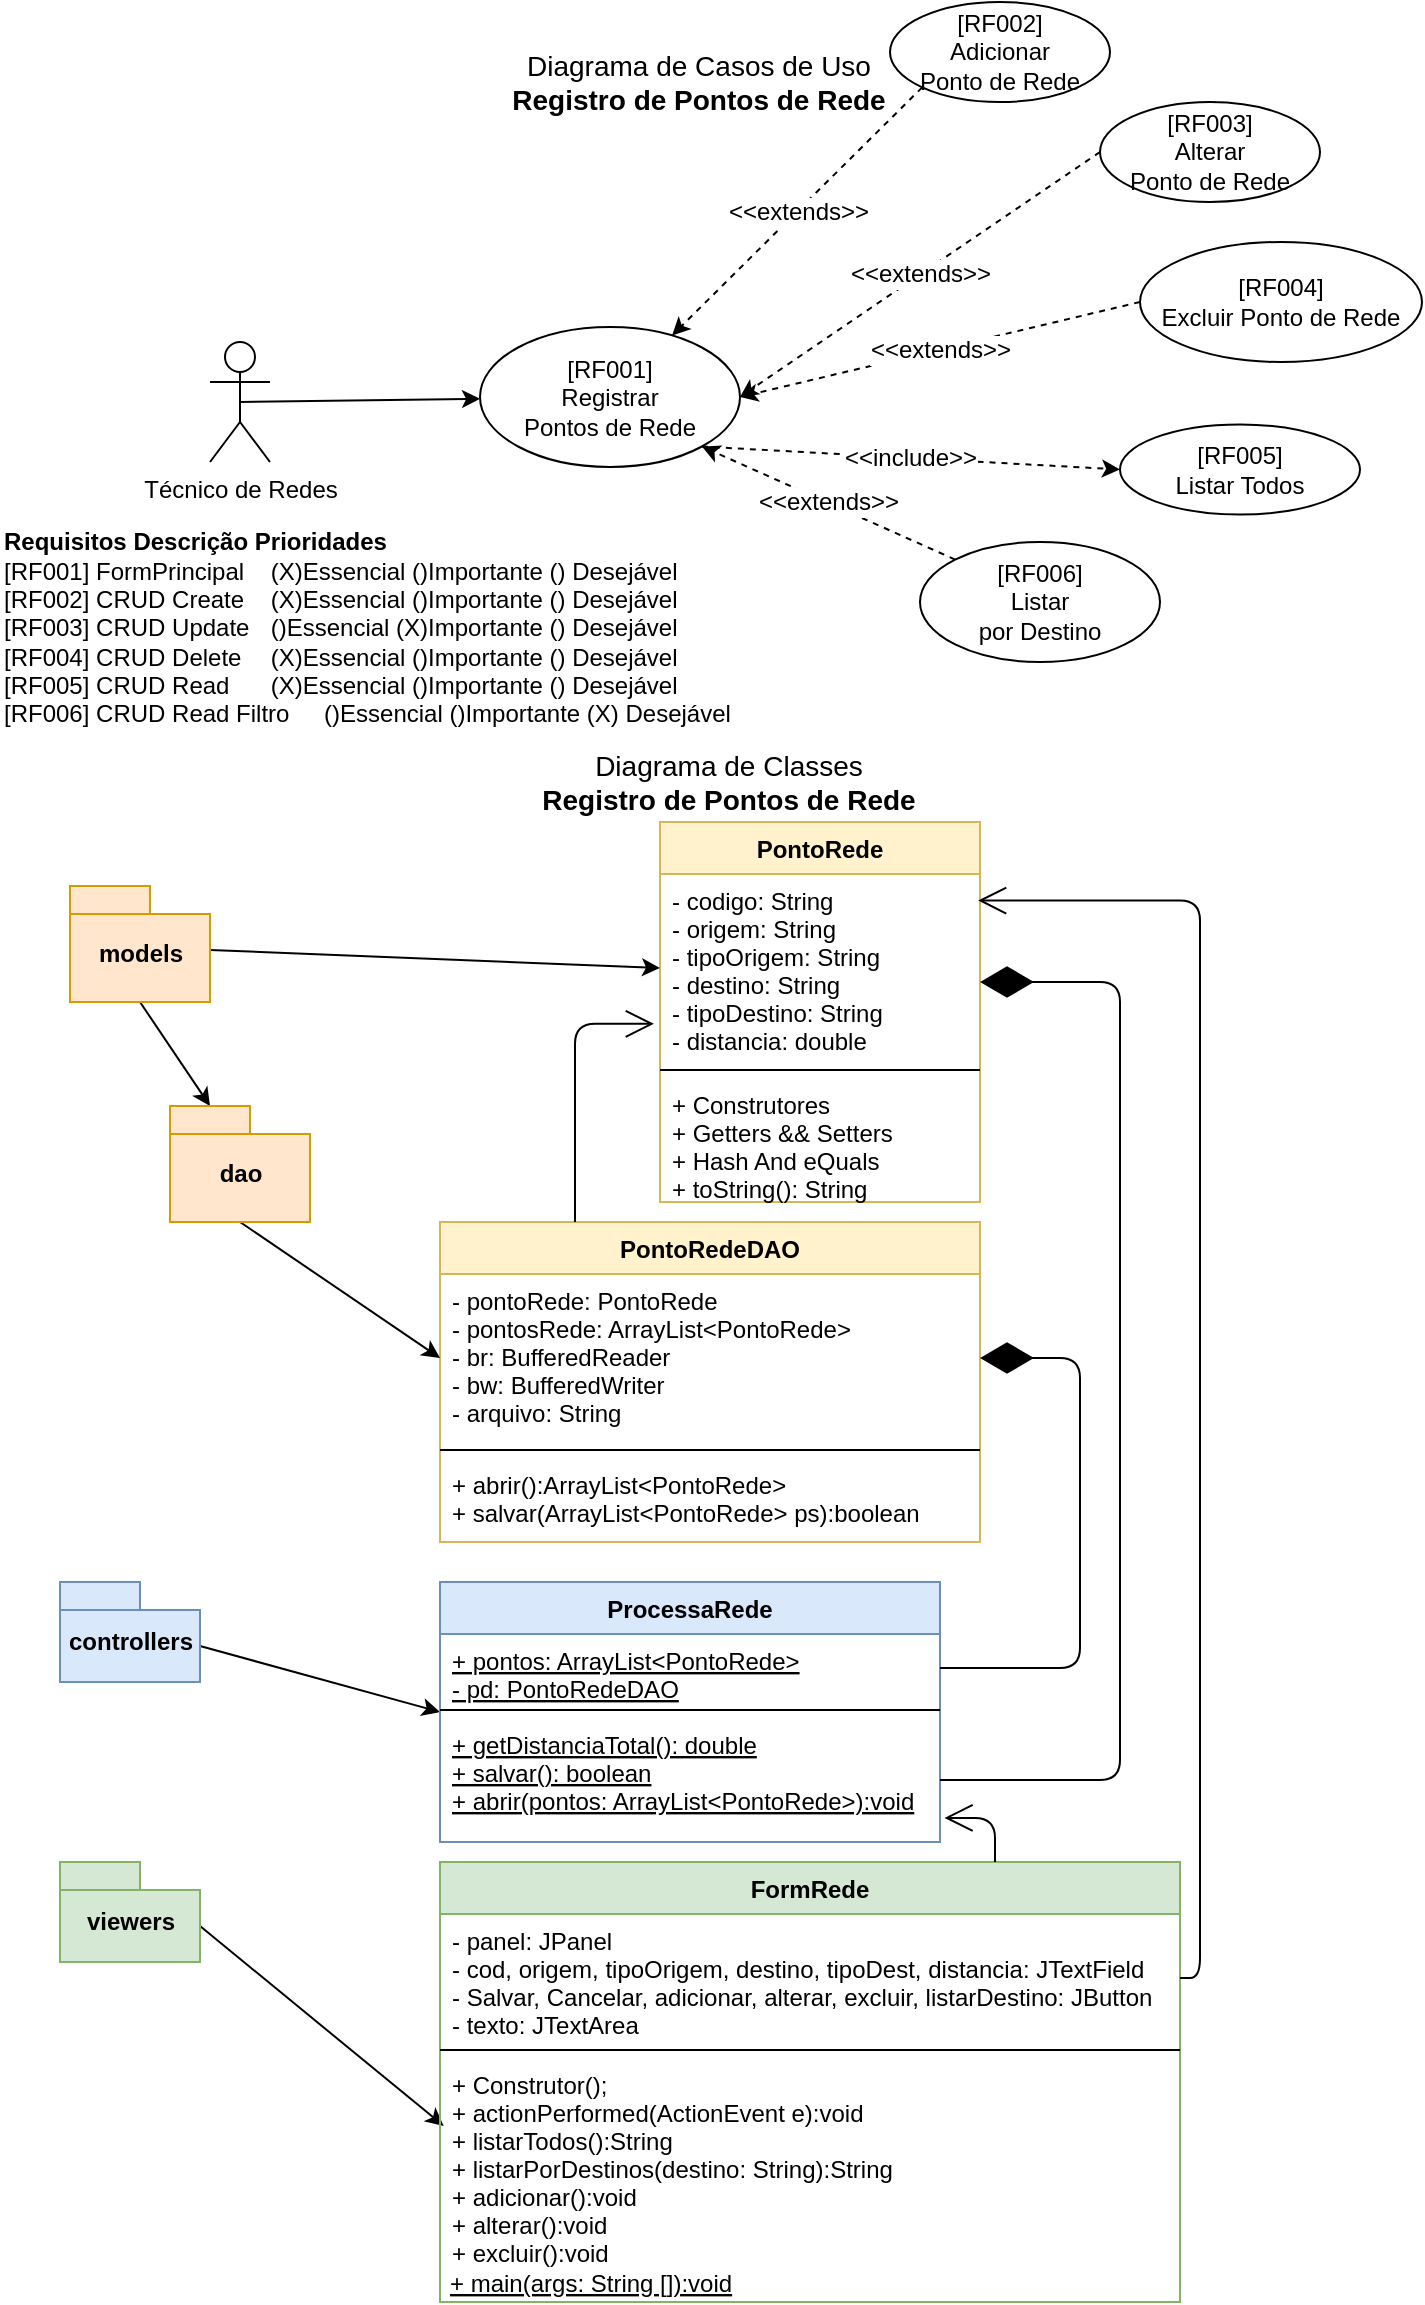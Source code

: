<mxfile version="14.8.0" type="device"><diagram id="KyCV-o7bKq5-lI7oOPkM" name="Page-1"><mxGraphModel dx="1102" dy="582" grid="1" gridSize="10" guides="1" tooltips="1" connect="1" arrows="1" fold="1" page="1" pageScale="1" pageWidth="827" pageHeight="1169" math="0" shadow="0"><root><mxCell id="0"/><mxCell id="1" parent="0"/><mxCell id="UZxMJ1Ae5GSh429aQFD_-1" value="Diagrama de Classes&lt;br style=&quot;font-size: 14px&quot;&gt;&lt;b style=&quot;font-size: 14px&quot;&gt;Registro de Pontos de Rede&lt;/b&gt;" style="text;html=1;strokeColor=none;fillColor=none;align=center;verticalAlign=middle;whiteSpace=wrap;rounded=0;fontSize=14;" parent="1" vertex="1"><mxGeometry x="349" y="430" width="191" height="20" as="geometry"/></mxCell><mxCell id="UZxMJ1Ae5GSh429aQFD_-2" value="PontoRede" style="swimlane;fontStyle=1;align=center;verticalAlign=top;childLayout=stackLayout;horizontal=1;startSize=26;horizontalStack=0;resizeParent=1;resizeParentMax=0;resizeLast=0;collapsible=1;marginBottom=0;fillColor=#fff2cc;strokeColor=#d6b656;" parent="1" vertex="1"><mxGeometry x="410" y="460" width="160" height="190" as="geometry"/></mxCell><mxCell id="UZxMJ1Ae5GSh429aQFD_-3" value="- codigo: String&#10;- origem: String&#10;- tipoOrigem: String&#10;- destino: String&#10;- tipoDestino: String&#10;- distancia: double" style="text;strokeColor=none;fillColor=none;align=left;verticalAlign=top;spacingLeft=4;spacingRight=4;overflow=hidden;rotatable=0;points=[[0,0.5],[1,0.5]];portConstraint=eastwest;" parent="UZxMJ1Ae5GSh429aQFD_-2" vertex="1"><mxGeometry y="26" width="160" height="94" as="geometry"/></mxCell><mxCell id="UZxMJ1Ae5GSh429aQFD_-4" value="" style="line;strokeWidth=1;fillColor=none;align=left;verticalAlign=middle;spacingTop=-1;spacingLeft=3;spacingRight=3;rotatable=0;labelPosition=right;points=[];portConstraint=eastwest;" parent="UZxMJ1Ae5GSh429aQFD_-2" vertex="1"><mxGeometry y="120" width="160" height="8" as="geometry"/></mxCell><mxCell id="UZxMJ1Ae5GSh429aQFD_-5" value="+ Construtores&#10;+ Getters &amp;&amp; Setters&#10;+ Hash And eQuals&#10;+ toString(): String" style="text;strokeColor=none;fillColor=none;align=left;verticalAlign=top;spacingLeft=4;spacingRight=4;overflow=hidden;rotatable=0;points=[[0,0.5],[1,0.5]];portConstraint=eastwest;" parent="UZxMJ1Ae5GSh429aQFD_-2" vertex="1"><mxGeometry y="128" width="160" height="62" as="geometry"/></mxCell><mxCell id="UZxMJ1Ae5GSh429aQFD_-7" style="rounded=0;orthogonalLoop=1;jettySize=auto;html=1;exitX=0;exitY=0;exitDx=70;exitDy=32;exitPerimeter=0;entryX=0;entryY=0.5;entryDx=0;entryDy=0;" parent="1" source="UZxMJ1Ae5GSh429aQFD_-6" target="UZxMJ1Ae5GSh429aQFD_-3" edge="1"><mxGeometry relative="1" as="geometry"/></mxCell><mxCell id="d9KPO5esZqReKcdJR1ec-6" style="rounded=0;orthogonalLoop=1;jettySize=auto;html=1;exitX=0.5;exitY=1;exitDx=0;exitDy=0;exitPerimeter=0;entryX=0;entryY=0;entryDx=20;entryDy=0;entryPerimeter=0;" parent="1" source="UZxMJ1Ae5GSh429aQFD_-6" target="d9KPO5esZqReKcdJR1ec-5" edge="1"><mxGeometry relative="1" as="geometry"/></mxCell><mxCell id="UZxMJ1Ae5GSh429aQFD_-6" value="models" style="shape=folder;fontStyle=1;spacingTop=10;tabWidth=40;tabHeight=14;tabPosition=left;html=1;fillColor=#ffe6cc;strokeColor=#d79b00;" parent="1" vertex="1"><mxGeometry x="115" y="492" width="70" height="58" as="geometry"/></mxCell><mxCell id="d9KPO5esZqReKcdJR1ec-13" style="rounded=0;orthogonalLoop=1;jettySize=auto;html=1;exitX=0;exitY=0;exitDx=70;exitDy=32;exitPerimeter=0;entryX=0;entryY=0.5;entryDx=0;entryDy=0;" parent="1" source="UZxMJ1Ae5GSh429aQFD_-18" target="d9KPO5esZqReKcdJR1ec-9" edge="1"><mxGeometry relative="1" as="geometry"/></mxCell><mxCell id="UZxMJ1Ae5GSh429aQFD_-18" value="controllers" style="shape=folder;fontStyle=1;spacingTop=10;tabWidth=40;tabHeight=14;tabPosition=left;html=1;fillColor=#dae8fc;strokeColor=#6c8ebf;" parent="1" vertex="1"><mxGeometry x="110" y="840" width="70" height="50" as="geometry"/></mxCell><mxCell id="d9KPO5esZqReKcdJR1ec-25" style="rounded=0;orthogonalLoop=1;jettySize=auto;html=1;exitX=0;exitY=0;exitDx=70;exitDy=32;exitPerimeter=0;entryX=0.005;entryY=0.333;entryDx=0;entryDy=0;entryPerimeter=0;" parent="1" source="UZxMJ1Ae5GSh429aQFD_-26" target="d9KPO5esZqReKcdJR1ec-17" edge="1"><mxGeometry relative="1" as="geometry"/></mxCell><mxCell id="UZxMJ1Ae5GSh429aQFD_-26" value="viewers" style="shape=folder;fontStyle=1;spacingTop=10;tabWidth=40;tabHeight=14;tabPosition=left;html=1;fillColor=#d5e8d4;strokeColor=#82b366;" parent="1" vertex="1"><mxGeometry x="110" y="980" width="70" height="50" as="geometry"/></mxCell><mxCell id="UZxMJ1Ae5GSh429aQFD_-30" value="Diagrama de Casos de Uso&lt;br style=&quot;font-size: 14px&quot;&gt;&lt;b style=&quot;font-size: 14px&quot;&gt;Registro de Pontos de Rede&lt;/b&gt;" style="text;html=1;strokeColor=none;fillColor=none;align=center;verticalAlign=middle;whiteSpace=wrap;rounded=0;fontSize=14;" parent="1" vertex="1"><mxGeometry x="334" y="70" width="191" height="40" as="geometry"/></mxCell><mxCell id="UZxMJ1Ae5GSh429aQFD_-38" style="edgeStyle=none;rounded=0;orthogonalLoop=1;jettySize=auto;html=1;exitX=0.5;exitY=0.5;exitDx=0;exitDy=0;exitPerimeter=0;fontSize=12;" parent="1" source="UZxMJ1Ae5GSh429aQFD_-31" target="Yi0qUuuoa9lXf_7Ei-fq-1" edge="1"><mxGeometry relative="1" as="geometry"><mxPoint x="309" y="250" as="targetPoint"/></mxGeometry></mxCell><mxCell id="UZxMJ1Ae5GSh429aQFD_-31" value="Técnico de Redes" style="shape=umlActor;verticalLabelPosition=bottom;verticalAlign=top;html=1;fontSize=12;" parent="1" vertex="1"><mxGeometry x="185" y="220" width="30" height="60" as="geometry"/></mxCell><mxCell id="Yi0qUuuoa9lXf_7Ei-fq-1" value="[RF001]&lt;br&gt;Registrar&lt;br&gt;Pontos de Rede" style="ellipse;whiteSpace=wrap;html=1;fontSize=12;align=center;" parent="1" vertex="1"><mxGeometry x="320" y="212.5" width="130" height="70" as="geometry"/></mxCell><mxCell id="Yi0qUuuoa9lXf_7Ei-fq-2" value="[RF002]&lt;br&gt;Adicionar&lt;br&gt;Ponto de Rede" style="ellipse;whiteSpace=wrap;html=1;fontSize=12;align=center;" parent="1" vertex="1"><mxGeometry x="525" y="50" width="110" height="50" as="geometry"/></mxCell><mxCell id="Yi0qUuuoa9lXf_7Ei-fq-3" value="[RF004]&lt;br&gt;Excluir Ponto de Rede" style="ellipse;whiteSpace=wrap;html=1;fontSize=12;align=center;" parent="1" vertex="1"><mxGeometry x="650" y="170" width="141" height="60" as="geometry"/></mxCell><mxCell id="Yi0qUuuoa9lXf_7Ei-fq-4" value="[RF003]&lt;br&gt;Alterar &lt;br&gt;Ponto de Rede" style="ellipse;whiteSpace=wrap;html=1;fontSize=12;align=center;" parent="1" vertex="1"><mxGeometry x="630" y="100" width="110" height="50" as="geometry"/></mxCell><mxCell id="Yi0qUuuoa9lXf_7Ei-fq-5" value="&amp;lt;&amp;lt;extends&amp;gt;&amp;gt;" style="edgeStyle=none;rounded=0;orthogonalLoop=1;jettySize=auto;html=1;exitX=0;exitY=0.5;exitDx=0;exitDy=0;dashed=1;fontSize=12;entryX=1;entryY=0.5;entryDx=0;entryDy=0;" parent="1" source="Yi0qUuuoa9lXf_7Ei-fq-4" target="Yi0qUuuoa9lXf_7Ei-fq-1" edge="1"><mxGeometry relative="1" as="geometry"><mxPoint x="468" y="160" as="targetPoint"/></mxGeometry></mxCell><mxCell id="Yi0qUuuoa9lXf_7Ei-fq-6" value="[RF005]&lt;br&gt;Listar Todos" style="ellipse;whiteSpace=wrap;html=1;fontSize=12;align=center;" parent="1" vertex="1"><mxGeometry x="640" y="261.25" width="120" height="45" as="geometry"/></mxCell><mxCell id="Yi0qUuuoa9lXf_7Ei-fq-7" value="[RF006]&lt;br&gt;Listar&lt;br&gt;por Destino" style="ellipse;whiteSpace=wrap;html=1;fontSize=12;align=center;" parent="1" vertex="1"><mxGeometry x="540" y="320" width="120" height="60" as="geometry"/></mxCell><mxCell id="Yi0qUuuoa9lXf_7Ei-fq-8" value="&amp;lt;&amp;lt;extends&amp;gt;&amp;gt;" style="edgeStyle=none;rounded=0;orthogonalLoop=1;jettySize=auto;html=1;exitX=0;exitY=1;exitDx=0;exitDy=0;dashed=1;fontSize=12;" parent="1" source="Yi0qUuuoa9lXf_7Ei-fq-2" target="Yi0qUuuoa9lXf_7Ei-fq-1" edge="1"><mxGeometry relative="1" as="geometry"><mxPoint x="627.1" y="256.77" as="sourcePoint"/><mxPoint x="452.02" y="190.03" as="targetPoint"/></mxGeometry></mxCell><mxCell id="Yi0qUuuoa9lXf_7Ei-fq-10" value="&amp;lt;&amp;lt;extends&amp;gt;&amp;gt;" style="edgeStyle=none;rounded=0;orthogonalLoop=1;jettySize=auto;html=1;exitX=0;exitY=0.5;exitDx=0;exitDy=0;dashed=1;fontSize=12;entryX=1;entryY=0.5;entryDx=0;entryDy=0;" parent="1" source="Yi0qUuuoa9lXf_7Ei-fq-3" target="Yi0qUuuoa9lXf_7Ei-fq-1" edge="1"><mxGeometry relative="1" as="geometry"><mxPoint x="468" y="160" as="targetPoint"/></mxGeometry></mxCell><mxCell id="Yi0qUuuoa9lXf_7Ei-fq-11" value="&amp;lt;&amp;lt;include&amp;gt;&amp;gt;" style="edgeStyle=none;rounded=0;orthogonalLoop=1;jettySize=auto;html=1;exitX=1;exitY=1;exitDx=0;exitDy=0;entryX=0;entryY=0.5;entryDx=0;entryDy=0;fontSize=12;dashed=1;" parent="1" source="Yi0qUuuoa9lXf_7Ei-fq-1" target="Yi0qUuuoa9lXf_7Ei-fq-6" edge="1"><mxGeometry relative="1" as="geometry"/></mxCell><mxCell id="Yi0qUuuoa9lXf_7Ei-fq-12" value="&amp;lt;&amp;lt;extends&amp;gt;&amp;gt;" style="edgeStyle=none;rounded=0;orthogonalLoop=1;jettySize=auto;html=1;exitX=0;exitY=0;exitDx=0;exitDy=0;dashed=1;fontSize=12;entryX=1;entryY=1;entryDx=0;entryDy=0;" parent="1" source="Yi0qUuuoa9lXf_7Ei-fq-7" target="Yi0qUuuoa9lXf_7Ei-fq-1" edge="1"><mxGeometry relative="1" as="geometry"><mxPoint x="468" y="160" as="targetPoint"/></mxGeometry></mxCell><mxCell id="Yi0qUuuoa9lXf_7Ei-fq-13" value="&lt;b&gt;Requisitos&lt;span&gt;&#9;&lt;/span&gt;Descrição&lt;span&gt;&#9;&lt;/span&gt;Prioridades&lt;/b&gt;&lt;br&gt;[RF001]&lt;span&gt;&#9;&lt;/span&gt;FormPrincipal&lt;span style=&quot;white-space: pre&quot;&gt;&#9;&lt;/span&gt;(X)Essencial ()Importante () Desejável&lt;br&gt;&lt;span&gt;[RF002]&lt;span&gt;&#9;&lt;/span&gt;CRUD Create&lt;span style=&quot;white-space: pre&quot;&gt;&#9;&lt;/span&gt;&lt;/span&gt;&lt;span&gt;(X)Essencial ()Importante () Desejável&lt;/span&gt;&lt;br&gt;&lt;div&gt;&lt;span&gt;[RF003]&lt;span&gt;&#9;&lt;/span&gt;CRUD Update&lt;span style=&quot;white-space: pre&quot;&gt;&#9;&lt;/span&gt;&lt;/span&gt;&lt;span&gt;()Essencial (X)Importante () Desejável&lt;/span&gt;&lt;/div&gt;[RF004]&lt;span&gt;&#9;&lt;/span&gt;CRUD Delete&lt;span style=&quot;white-space: pre&quot;&gt;&#9;&lt;/span&gt;(X)Essencial ()Importante () Desejável&lt;br&gt;[RF005]&lt;span&gt;&#9;&lt;/span&gt;CRUD Read&lt;span style=&quot;white-space: pre&quot;&gt;&#9;&lt;/span&gt;(X)Essencial ()Importante () Desejável&lt;br&gt;[RF006]&lt;span&gt;&#9;&lt;/span&gt;CRUD Read Filtro&lt;span style=&quot;white-space: pre&quot;&gt;&#9;&lt;/span&gt;()Essencial ()Importante (X) Desejável" style="text;html=1;strokeColor=none;fillColor=none;align=left;verticalAlign=middle;whiteSpace=wrap;rounded=0;" parent="1" vertex="1"><mxGeometry x="80" y="306.25" width="370" height="112.5" as="geometry"/></mxCell><mxCell id="d9KPO5esZqReKcdJR1ec-1" value="PontoRedeDAO" style="swimlane;fontStyle=1;align=center;verticalAlign=top;childLayout=stackLayout;horizontal=1;startSize=26;horizontalStack=0;resizeParent=1;resizeParentMax=0;resizeLast=0;collapsible=1;marginBottom=0;fontSize=12;fillColor=#fff2cc;strokeColor=#d6b656;" parent="1" vertex="1"><mxGeometry x="300" y="660" width="270" height="160" as="geometry"/></mxCell><mxCell id="d9KPO5esZqReKcdJR1ec-2" value="- pontoRede: PontoRede&#10;- pontosRede: ArrayList&lt;PontoRede&gt;&#10;- br: BufferedReader&#10;- bw: BufferedWriter&#10;- arquivo: String" style="text;strokeColor=none;fillColor=none;align=left;verticalAlign=top;spacingLeft=4;spacingRight=4;overflow=hidden;rotatable=0;points=[[0,0.5],[1,0.5]];portConstraint=eastwest;" parent="d9KPO5esZqReKcdJR1ec-1" vertex="1"><mxGeometry y="26" width="270" height="84" as="geometry"/></mxCell><mxCell id="d9KPO5esZqReKcdJR1ec-3" value="" style="line;strokeWidth=1;fillColor=none;align=left;verticalAlign=middle;spacingTop=-1;spacingLeft=3;spacingRight=3;rotatable=0;labelPosition=right;points=[];portConstraint=eastwest;" parent="d9KPO5esZqReKcdJR1ec-1" vertex="1"><mxGeometry y="110" width="270" height="8" as="geometry"/></mxCell><mxCell id="d9KPO5esZqReKcdJR1ec-4" value="+ abrir():ArrayList&lt;PontoRede&gt;&#10;+ salvar(ArrayList&lt;PontoRede&gt; ps):boolean" style="text;strokeColor=none;fillColor=none;align=left;verticalAlign=top;spacingLeft=4;spacingRight=4;overflow=hidden;rotatable=0;points=[[0,0.5],[1,0.5]];portConstraint=eastwest;" parent="d9KPO5esZqReKcdJR1ec-1" vertex="1"><mxGeometry y="118" width="270" height="42" as="geometry"/></mxCell><mxCell id="d9KPO5esZqReKcdJR1ec-7" style="edgeStyle=none;rounded=0;orthogonalLoop=1;jettySize=auto;html=1;exitX=0.5;exitY=1;exitDx=0;exitDy=0;exitPerimeter=0;entryX=0;entryY=0.5;entryDx=0;entryDy=0;" parent="1" source="d9KPO5esZqReKcdJR1ec-5" target="d9KPO5esZqReKcdJR1ec-2" edge="1"><mxGeometry relative="1" as="geometry"/></mxCell><mxCell id="d9KPO5esZqReKcdJR1ec-5" value="dao" style="shape=folder;fontStyle=1;spacingTop=10;tabWidth=40;tabHeight=14;tabPosition=left;html=1;fillColor=#ffe6cc;strokeColor=#d79b00;" parent="1" vertex="1"><mxGeometry x="165" y="602" width="70" height="58" as="geometry"/></mxCell><mxCell id="d9KPO5esZqReKcdJR1ec-8" value="" style="endArrow=open;endFill=1;endSize=12;html=1;exitX=0.25;exitY=0;exitDx=0;exitDy=0;entryX=-0.019;entryY=0.797;entryDx=0;entryDy=0;entryPerimeter=0;edgeStyle=orthogonalEdgeStyle;" parent="1" source="d9KPO5esZqReKcdJR1ec-1" target="UZxMJ1Ae5GSh429aQFD_-3" edge="1"><mxGeometry width="160" relative="1" as="geometry"><mxPoint x="330" y="630" as="sourcePoint"/><mxPoint x="490" y="630" as="targetPoint"/></mxGeometry></mxCell><mxCell id="d9KPO5esZqReKcdJR1ec-9" value="ProcessaRede" style="swimlane;fontStyle=1;align=center;verticalAlign=top;childLayout=stackLayout;horizontal=1;startSize=26;horizontalStack=0;resizeParent=1;resizeParentMax=0;resizeLast=0;collapsible=1;marginBottom=0;fillColor=#dae8fc;strokeColor=#6c8ebf;" parent="1" vertex="1"><mxGeometry x="300" y="840" width="250" height="130" as="geometry"/></mxCell><mxCell id="d9KPO5esZqReKcdJR1ec-10" value="+ pontos: ArrayList&lt;PontoRede&gt;&#10;- pd: PontoRedeDAO" style="text;strokeColor=none;fillColor=none;align=left;verticalAlign=top;spacingLeft=4;spacingRight=4;overflow=hidden;rotatable=0;points=[[0,0.5],[1,0.5]];portConstraint=eastwest;fontStyle=4" parent="d9KPO5esZqReKcdJR1ec-9" vertex="1"><mxGeometry y="26" width="250" height="34" as="geometry"/></mxCell><mxCell id="d9KPO5esZqReKcdJR1ec-11" value="" style="line;strokeWidth=1;fillColor=none;align=left;verticalAlign=middle;spacingTop=-1;spacingLeft=3;spacingRight=3;rotatable=0;labelPosition=right;points=[];portConstraint=eastwest;" parent="d9KPO5esZqReKcdJR1ec-9" vertex="1"><mxGeometry y="60" width="250" height="8" as="geometry"/></mxCell><mxCell id="d9KPO5esZqReKcdJR1ec-12" value="+ getDistanciaTotal(): double&#10;+ salvar(): boolean&#10;+ abrir(pontos: ArrayList&lt;PontoRede&gt;):void" style="text;strokeColor=none;fillColor=none;align=left;verticalAlign=top;spacingLeft=4;spacingRight=4;overflow=hidden;rotatable=0;points=[[0,0.5],[1,0.5]];portConstraint=eastwest;fontStyle=4" parent="d9KPO5esZqReKcdJR1ec-9" vertex="1"><mxGeometry y="68" width="250" height="62" as="geometry"/></mxCell><mxCell id="d9KPO5esZqReKcdJR1ec-14" value="FormRede" style="swimlane;fontStyle=1;align=center;verticalAlign=top;childLayout=stackLayout;horizontal=1;startSize=26;horizontalStack=0;resizeParent=1;resizeParentMax=0;resizeLast=0;collapsible=1;marginBottom=0;fillColor=#d5e8d4;strokeColor=#82b366;" parent="1" vertex="1"><mxGeometry x="300" y="980" width="370" height="220" as="geometry"/></mxCell><mxCell id="d9KPO5esZqReKcdJR1ec-15" value="&#9;- panel: JPanel&#10;- cod, origem, tipoOrigem, destino, tipoDest, distancia: JTextField&#10;- Salvar, Cancelar, adicionar, alterar, excluir, listarDestino: JButton&#10;- texto: JTextArea" style="text;strokeColor=none;fillColor=none;align=left;verticalAlign=top;spacingLeft=4;spacingRight=4;overflow=hidden;rotatable=0;points=[[0,0.5],[1,0.5]];portConstraint=eastwest;fontStyle=0" parent="d9KPO5esZqReKcdJR1ec-14" vertex="1"><mxGeometry y="26" width="370" height="64" as="geometry"/></mxCell><mxCell id="d9KPO5esZqReKcdJR1ec-16" value="" style="line;strokeWidth=1;fillColor=none;align=left;verticalAlign=middle;spacingTop=-1;spacingLeft=3;spacingRight=3;rotatable=0;labelPosition=right;points=[];portConstraint=eastwest;" parent="d9KPO5esZqReKcdJR1ec-14" vertex="1"><mxGeometry y="90" width="370" height="8" as="geometry"/></mxCell><mxCell id="d9KPO5esZqReKcdJR1ec-17" value="+ Construtor();&#10;+ actionPerformed(ActionEvent e):void&#10;+ listarTodos():String&#10;+ listarPorDestinos(destino: String):String&#10;+ adicionar():void&#10;+ alterar():void&#10;+ excluir():void" style="text;strokeColor=none;fillColor=none;align=left;verticalAlign=top;spacingLeft=4;spacingRight=4;overflow=hidden;rotatable=0;points=[[0,0.5],[1,0.5]];portConstraint=eastwest;fontStyle=0" parent="d9KPO5esZqReKcdJR1ec-14" vertex="1"><mxGeometry y="98" width="370" height="102" as="geometry"/></mxCell><mxCell id="d9KPO5esZqReKcdJR1ec-18" value="+ main(args: String []):void" style="text;align=left;fontStyle=4;verticalAlign=middle;spacingLeft=3;spacingRight=3;strokeColor=none;rotatable=0;points=[[0,0.5],[1,0.5]];portConstraint=eastwest;" parent="d9KPO5esZqReKcdJR1ec-14" vertex="1"><mxGeometry y="200" width="370" height="20" as="geometry"/></mxCell><mxCell id="d9KPO5esZqReKcdJR1ec-21" value="" style="endArrow=diamondThin;endFill=1;endSize=24;html=1;exitX=1;exitY=0.5;exitDx=0;exitDy=0;entryX=1;entryY=0.5;entryDx=0;entryDy=0;edgeStyle=orthogonalEdgeStyle;" parent="1" source="d9KPO5esZqReKcdJR1ec-10" target="d9KPO5esZqReKcdJR1ec-2" edge="1"><mxGeometry width="160" relative="1" as="geometry"><mxPoint x="580" y="860" as="sourcePoint"/><mxPoint x="740" y="860" as="targetPoint"/><Array as="points"><mxPoint x="620" y="883"/><mxPoint x="620" y="728"/></Array></mxGeometry></mxCell><mxCell id="d9KPO5esZqReKcdJR1ec-22" value="" style="endArrow=diamondThin;endFill=1;endSize=24;html=1;exitX=1;exitY=0.5;exitDx=0;exitDy=0;edgeStyle=orthogonalEdgeStyle;" parent="1" source="d9KPO5esZqReKcdJR1ec-12" edge="1"><mxGeometry width="160" relative="1" as="geometry"><mxPoint x="530" y="893" as="sourcePoint"/><mxPoint x="570" y="540" as="targetPoint"/><Array as="points"><mxPoint x="640" y="939"/><mxPoint x="640" y="540"/></Array></mxGeometry></mxCell><mxCell id="d9KPO5esZqReKcdJR1ec-23" value="" style="endArrow=open;endFill=1;endSize=12;html=1;exitX=0.75;exitY=0;exitDx=0;exitDy=0;entryX=1.009;entryY=0.806;entryDx=0;entryDy=0;entryPerimeter=0;edgeStyle=orthogonalEdgeStyle;" parent="1" source="d9KPO5esZqReKcdJR1ec-14" target="d9KPO5esZqReKcdJR1ec-12" edge="1"><mxGeometry width="160" relative="1" as="geometry"><mxPoint x="377.5" y="670" as="sourcePoint"/><mxPoint x="416.96" y="557.008" as="targetPoint"/></mxGeometry></mxCell><mxCell id="d9KPO5esZqReKcdJR1ec-24" value="" style="endArrow=open;endFill=1;endSize=12;html=1;exitX=1;exitY=0.5;exitDx=0;exitDy=0;entryX=0.994;entryY=0.141;entryDx=0;entryDy=0;entryPerimeter=0;edgeStyle=orthogonalEdgeStyle;" parent="1" source="d9KPO5esZqReKcdJR1ec-15" target="UZxMJ1Ae5GSh429aQFD_-3" edge="1"><mxGeometry width="160" relative="1" as="geometry"><mxPoint x="587.5" y="990" as="sourcePoint"/><mxPoint x="531.98" y="967.972" as="targetPoint"/></mxGeometry></mxCell></root></mxGraphModel></diagram></mxfile>
